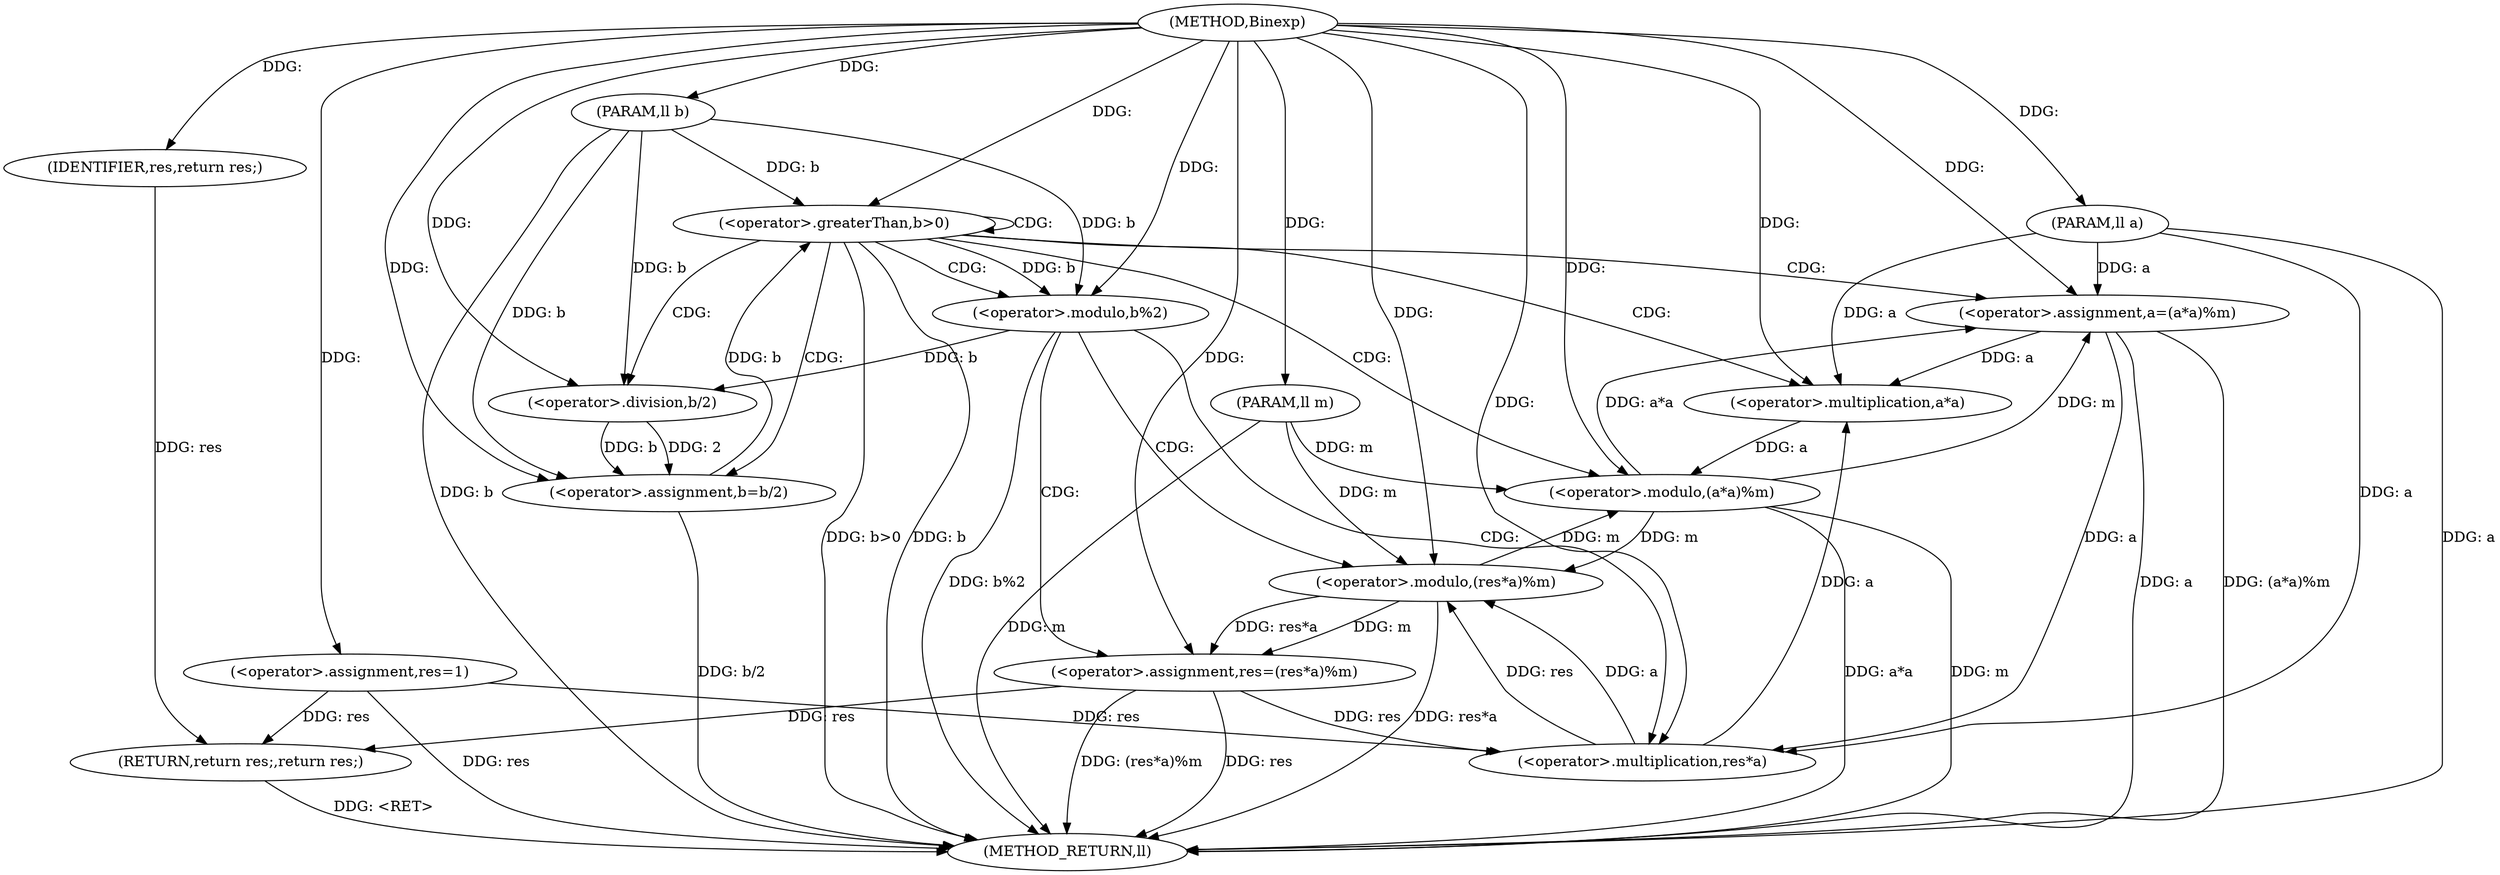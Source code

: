 digraph "Binexp" {  
"1000102" [label = "(METHOD,Binexp)" ]
"1000142" [label = "(METHOD_RETURN,ll)" ]
"1000103" [label = "(PARAM,ll a)" ]
"1000104" [label = "(PARAM,ll b)" ]
"1000105" [label = "(PARAM,ll m)" ]
"1000108" [label = "(<operator>.assignment,res=1)" ]
"1000140" [label = "(RETURN,return res;,return res;)" ]
"1000112" [label = "(<operator>.greaterThan,b>0)" ]
"1000141" [label = "(IDENTIFIER,res,return res;)" ]
"1000128" [label = "(<operator>.assignment,a=(a*a)%m)" ]
"1000135" [label = "(<operator>.assignment,b=b/2)" ]
"1000117" [label = "(<operator>.modulo,b%2)" ]
"1000121" [label = "(<operator>.assignment,res=(res*a)%m)" ]
"1000130" [label = "(<operator>.modulo,(a*a)%m)" ]
"1000137" [label = "(<operator>.division,b/2)" ]
"1000131" [label = "(<operator>.multiplication,a*a)" ]
"1000123" [label = "(<operator>.modulo,(res*a)%m)" ]
"1000124" [label = "(<operator>.multiplication,res*a)" ]
  "1000103" -> "1000142"  [ label = "DDG: a"] 
  "1000104" -> "1000142"  [ label = "DDG: b"] 
  "1000105" -> "1000142"  [ label = "DDG: m"] 
  "1000108" -> "1000142"  [ label = "DDG: res"] 
  "1000112" -> "1000142"  [ label = "DDG: b"] 
  "1000112" -> "1000142"  [ label = "DDG: b>0"] 
  "1000117" -> "1000142"  [ label = "DDG: b%2"] 
  "1000121" -> "1000142"  [ label = "DDG: res"] 
  "1000123" -> "1000142"  [ label = "DDG: res*a"] 
  "1000121" -> "1000142"  [ label = "DDG: (res*a)%m"] 
  "1000128" -> "1000142"  [ label = "DDG: a"] 
  "1000130" -> "1000142"  [ label = "DDG: a*a"] 
  "1000130" -> "1000142"  [ label = "DDG: m"] 
  "1000128" -> "1000142"  [ label = "DDG: (a*a)%m"] 
  "1000135" -> "1000142"  [ label = "DDG: b/2"] 
  "1000140" -> "1000142"  [ label = "DDG: <RET>"] 
  "1000102" -> "1000103"  [ label = "DDG: "] 
  "1000102" -> "1000104"  [ label = "DDG: "] 
  "1000102" -> "1000105"  [ label = "DDG: "] 
  "1000102" -> "1000108"  [ label = "DDG: "] 
  "1000141" -> "1000140"  [ label = "DDG: res"] 
  "1000108" -> "1000140"  [ label = "DDG: res"] 
  "1000121" -> "1000140"  [ label = "DDG: res"] 
  "1000102" -> "1000141"  [ label = "DDG: "] 
  "1000135" -> "1000112"  [ label = "DDG: b"] 
  "1000104" -> "1000112"  [ label = "DDG: b"] 
  "1000102" -> "1000112"  [ label = "DDG: "] 
  "1000130" -> "1000128"  [ label = "DDG: a*a"] 
  "1000130" -> "1000128"  [ label = "DDG: m"] 
  "1000137" -> "1000135"  [ label = "DDG: 2"] 
  "1000137" -> "1000135"  [ label = "DDG: b"] 
  "1000103" -> "1000128"  [ label = "DDG: a"] 
  "1000102" -> "1000128"  [ label = "DDG: "] 
  "1000104" -> "1000135"  [ label = "DDG: b"] 
  "1000102" -> "1000135"  [ label = "DDG: "] 
  "1000112" -> "1000117"  [ label = "DDG: b"] 
  "1000104" -> "1000117"  [ label = "DDG: b"] 
  "1000102" -> "1000117"  [ label = "DDG: "] 
  "1000123" -> "1000121"  [ label = "DDG: res*a"] 
  "1000123" -> "1000121"  [ label = "DDG: m"] 
  "1000131" -> "1000130"  [ label = "DDG: a"] 
  "1000123" -> "1000130"  [ label = "DDG: m"] 
  "1000105" -> "1000130"  [ label = "DDG: m"] 
  "1000102" -> "1000130"  [ label = "DDG: "] 
  "1000117" -> "1000137"  [ label = "DDG: b"] 
  "1000104" -> "1000137"  [ label = "DDG: b"] 
  "1000102" -> "1000137"  [ label = "DDG: "] 
  "1000102" -> "1000121"  [ label = "DDG: "] 
  "1000124" -> "1000131"  [ label = "DDG: a"] 
  "1000128" -> "1000131"  [ label = "DDG: a"] 
  "1000103" -> "1000131"  [ label = "DDG: a"] 
  "1000102" -> "1000131"  [ label = "DDG: "] 
  "1000124" -> "1000123"  [ label = "DDG: res"] 
  "1000124" -> "1000123"  [ label = "DDG: a"] 
  "1000130" -> "1000123"  [ label = "DDG: m"] 
  "1000105" -> "1000123"  [ label = "DDG: m"] 
  "1000102" -> "1000123"  [ label = "DDG: "] 
  "1000108" -> "1000124"  [ label = "DDG: res"] 
  "1000121" -> "1000124"  [ label = "DDG: res"] 
  "1000102" -> "1000124"  [ label = "DDG: "] 
  "1000128" -> "1000124"  [ label = "DDG: a"] 
  "1000103" -> "1000124"  [ label = "DDG: a"] 
  "1000112" -> "1000112"  [ label = "CDG: "] 
  "1000112" -> "1000131"  [ label = "CDG: "] 
  "1000112" -> "1000117"  [ label = "CDG: "] 
  "1000112" -> "1000128"  [ label = "CDG: "] 
  "1000112" -> "1000137"  [ label = "CDG: "] 
  "1000112" -> "1000130"  [ label = "CDG: "] 
  "1000112" -> "1000135"  [ label = "CDG: "] 
  "1000117" -> "1000121"  [ label = "CDG: "] 
  "1000117" -> "1000123"  [ label = "CDG: "] 
  "1000117" -> "1000124"  [ label = "CDG: "] 
}
